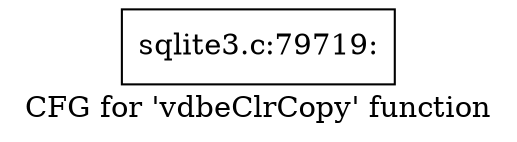 digraph "CFG for 'vdbeClrCopy' function" {
	label="CFG for 'vdbeClrCopy' function";

	Node0x55c0f7ec3940 [shape=record,label="{sqlite3.c:79719:}"];
}
